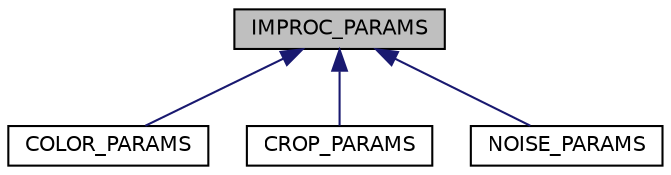 digraph "IMPROC_PARAMS"
{
  edge [fontname="Helvetica",fontsize="10",labelfontname="Helvetica",labelfontsize="10"];
  node [fontname="Helvetica",fontsize="10",shape=record];
  Node1 [label="IMPROC_PARAMS",height=0.2,width=0.4,color="black", fillcolor="grey75", style="filled" fontcolor="black"];
  Node1 -> Node2 [dir="back",color="midnightblue",fontsize="10",style="solid",fontname="Helvetica"];
  Node2 [label="COLOR_PARAMS",height=0.2,width=0.4,color="black", fillcolor="white", style="filled",URL="$struct_c_o_l_o_r___p_a_r_a_m_s.html"];
  Node1 -> Node3 [dir="back",color="midnightblue",fontsize="10",style="solid",fontname="Helvetica"];
  Node3 [label="CROP_PARAMS",height=0.2,width=0.4,color="black", fillcolor="white", style="filled",URL="$struct_c_r_o_p___p_a_r_a_m_s.html"];
  Node1 -> Node4 [dir="back",color="midnightblue",fontsize="10",style="solid",fontname="Helvetica"];
  Node4 [label="NOISE_PARAMS",height=0.2,width=0.4,color="black", fillcolor="white", style="filled",URL="$struct_n_o_i_s_e___p_a_r_a_m_s.html"];
}
